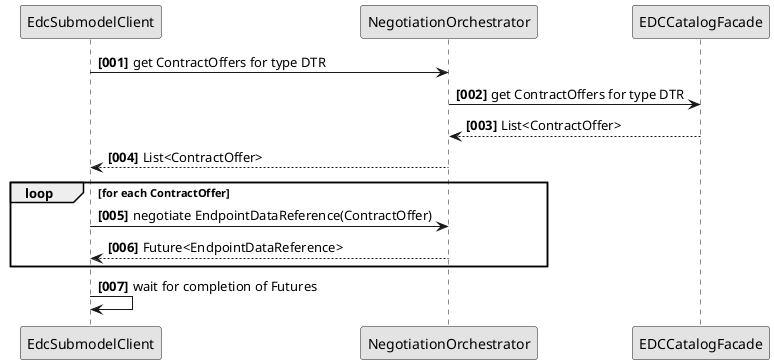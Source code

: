 @startuml
skinparam monochrome true
skinparam shadowing false
skinparam defaultFontName "Architects daughter"


autonumber "<b>[000]"

participant "EdcSubmodelClient" as ESC
participant "NegotiationOrchestrator" as NO
participant "EDCCatalogFacade" as ECF

ESC -> NO: get ContractOffers for type DTR
NO -> ECF: get ContractOffers for type DTR
NO <-- ECF: List<ContractOffer>
ESC <-- NO: List<ContractOffer>

loop for each ContractOffer
ESC -> NO: negotiate EndpointDataReference(ContractOffer)
ESC <-- NO: Future<EndpointDataReference>
end loop

ESC -> ESC: wait for completion of Futures

@enduml
